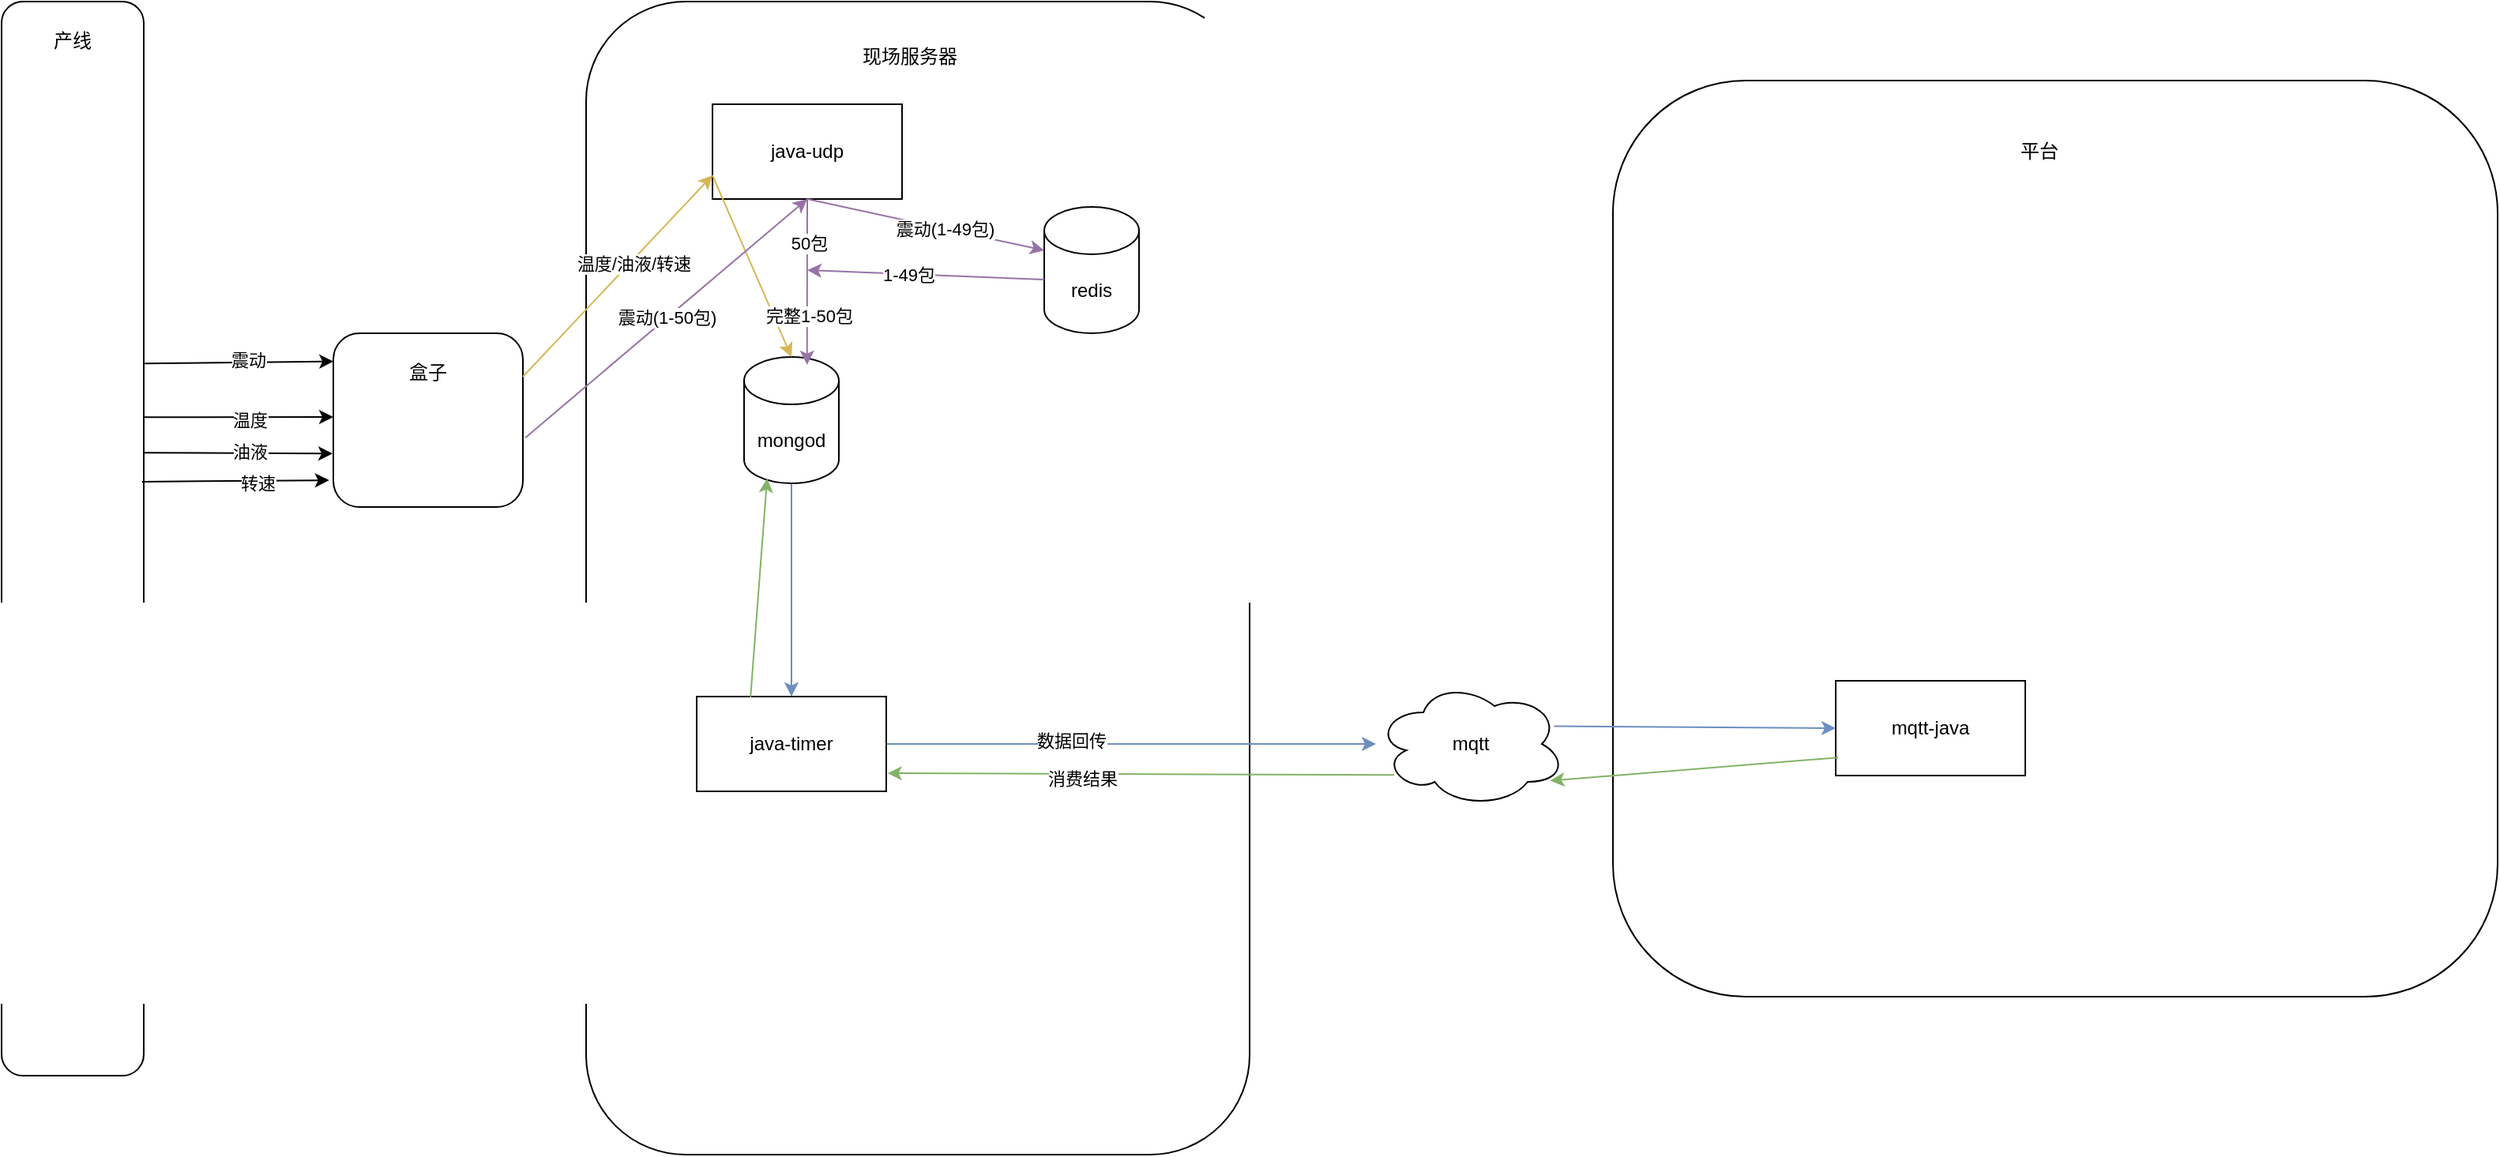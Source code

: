 <mxfile version="16.6.1" type="github" pages="2">
  <diagram id="BPLX_zdH6N8bo_xgpreE" name="Page-1">
    <mxGraphModel dx="1830" dy="1004" grid="1" gridSize="10" guides="1" tooltips="1" connect="1" arrows="1" fold="1" page="1" pageScale="1" pageWidth="827" pageHeight="1169" math="0" shadow="0">
      <root>
        <mxCell id="0" />
        <mxCell id="1" parent="0" />
        <mxCell id="DFOPHjx_0iZKddiR_Eg2-2" value="" style="rounded=1;whiteSpace=wrap;html=1;" parent="1" vertex="1">
          <mxGeometry x="20" y="100" width="90" height="680" as="geometry" />
        </mxCell>
        <mxCell id="DFOPHjx_0iZKddiR_Eg2-3" value="产线" style="text;html=1;strokeColor=none;fillColor=none;align=center;verticalAlign=middle;whiteSpace=wrap;rounded=0;" parent="1" vertex="1">
          <mxGeometry x="35" y="110" width="60" height="30" as="geometry" />
        </mxCell>
        <mxCell id="DFOPHjx_0iZKddiR_Eg2-4" value="" style="rounded=1;whiteSpace=wrap;html=1;" parent="1" vertex="1">
          <mxGeometry x="230" y="310" width="120" height="110" as="geometry" />
        </mxCell>
        <mxCell id="DFOPHjx_0iZKddiR_Eg2-5" value="盒子" style="text;html=1;strokeColor=none;fillColor=none;align=center;verticalAlign=middle;whiteSpace=wrap;rounded=0;" parent="1" vertex="1">
          <mxGeometry x="260" y="320" width="60" height="30" as="geometry" />
        </mxCell>
        <mxCell id="DFOPHjx_0iZKddiR_Eg2-10" value="" style="endArrow=classic;html=1;rounded=0;elbow=vertical;exitX=1.007;exitY=0.337;exitDx=0;exitDy=0;exitPerimeter=0;entryX=0.001;entryY=0.162;entryDx=0;entryDy=0;entryPerimeter=0;" parent="1" source="DFOPHjx_0iZKddiR_Eg2-2" target="DFOPHjx_0iZKddiR_Eg2-4" edge="1">
          <mxGeometry width="50" height="50" relative="1" as="geometry">
            <mxPoint x="120" y="370" as="sourcePoint" />
            <mxPoint x="260" y="340" as="targetPoint" />
          </mxGeometry>
        </mxCell>
        <mxCell id="DFOPHjx_0iZKddiR_Eg2-13" value="震动" style="edgeLabel;html=1;align=center;verticalAlign=middle;resizable=0;points=[];" parent="DFOPHjx_0iZKddiR_Eg2-10" vertex="1" connectable="0">
          <mxGeometry x="0.091" y="2" relative="1" as="geometry">
            <mxPoint as="offset" />
          </mxGeometry>
        </mxCell>
        <mxCell id="DFOPHjx_0iZKddiR_Eg2-11" value="" style="endArrow=classic;html=1;rounded=0;elbow=vertical;exitX=0.996;exitY=0.387;exitDx=0;exitDy=0;exitPerimeter=0;" parent="1" source="DFOPHjx_0iZKddiR_Eg2-2" edge="1">
          <mxGeometry width="50" height="50" relative="1" as="geometry">
            <mxPoint x="120" y="410" as="sourcePoint" />
            <mxPoint x="230" y="363" as="targetPoint" />
          </mxGeometry>
        </mxCell>
        <mxCell id="DFOPHjx_0iZKddiR_Eg2-14" value="温度" style="edgeLabel;html=1;align=center;verticalAlign=middle;resizable=0;points=[];" parent="DFOPHjx_0iZKddiR_Eg2-11" vertex="1" connectable="0">
          <mxGeometry x="0.122" y="-2" relative="1" as="geometry">
            <mxPoint as="offset" />
          </mxGeometry>
        </mxCell>
        <mxCell id="DFOPHjx_0iZKddiR_Eg2-12" value="" style="endArrow=classic;html=1;rounded=0;elbow=vertical;exitX=1.006;exitY=0.42;exitDx=0;exitDy=0;exitPerimeter=0;entryX=-0.004;entryY=0.692;entryDx=0;entryDy=0;entryPerimeter=0;" parent="1" source="DFOPHjx_0iZKddiR_Eg2-2" target="DFOPHjx_0iZKddiR_Eg2-4" edge="1">
          <mxGeometry width="50" height="50" relative="1" as="geometry">
            <mxPoint x="170" y="490" as="sourcePoint" />
            <mxPoint x="220" y="440" as="targetPoint" />
          </mxGeometry>
        </mxCell>
        <mxCell id="DFOPHjx_0iZKddiR_Eg2-15" value="油液" style="edgeLabel;html=1;align=center;verticalAlign=middle;resizable=0;points=[];" parent="DFOPHjx_0iZKddiR_Eg2-12" vertex="1" connectable="0">
          <mxGeometry x="0.109" y="1" relative="1" as="geometry">
            <mxPoint as="offset" />
          </mxGeometry>
        </mxCell>
        <mxCell id="DFOPHjx_0iZKddiR_Eg2-16" value="" style="endArrow=classic;html=1;rounded=0;elbow=vertical;exitX=0.988;exitY=0.447;exitDx=0;exitDy=0;exitPerimeter=0;entryX=-0.022;entryY=0.846;entryDx=0;entryDy=0;entryPerimeter=0;" parent="1" source="DFOPHjx_0iZKddiR_Eg2-2" target="DFOPHjx_0iZKddiR_Eg2-4" edge="1">
          <mxGeometry width="50" height="50" relative="1" as="geometry">
            <mxPoint x="150" y="460" as="sourcePoint" />
            <mxPoint x="200" y="410" as="targetPoint" />
          </mxGeometry>
        </mxCell>
        <mxCell id="DFOPHjx_0iZKddiR_Eg2-17" value="转速" style="edgeLabel;html=1;align=center;verticalAlign=middle;resizable=0;points=[];" parent="DFOPHjx_0iZKddiR_Eg2-16" vertex="1" connectable="0">
          <mxGeometry x="0.223" y="-1" relative="1" as="geometry">
            <mxPoint as="offset" />
          </mxGeometry>
        </mxCell>
        <mxCell id="DFOPHjx_0iZKddiR_Eg2-19" value="" style="rounded=1;whiteSpace=wrap;html=1;" parent="1" vertex="1">
          <mxGeometry x="390" y="100" width="420" height="730" as="geometry" />
        </mxCell>
        <mxCell id="DFOPHjx_0iZKddiR_Eg2-21" value="现场服务器" style="text;html=1;strokeColor=none;fillColor=none;align=center;verticalAlign=middle;whiteSpace=wrap;rounded=0;" parent="1" vertex="1">
          <mxGeometry x="560" y="120" width="70" height="30" as="geometry" />
        </mxCell>
        <mxCell id="DFOPHjx_0iZKddiR_Eg2-22" value="java-udp" style="rounded=0;whiteSpace=wrap;html=1;" parent="1" vertex="1">
          <mxGeometry x="470" y="165" width="120" height="60" as="geometry" />
        </mxCell>
        <mxCell id="DFOPHjx_0iZKddiR_Eg2-24" value="redis" style="shape=cylinder3;whiteSpace=wrap;html=1;boundedLbl=1;backgroundOutline=1;size=15;" parent="1" vertex="1">
          <mxGeometry x="680" y="230" width="60" height="80" as="geometry" />
        </mxCell>
        <mxCell id="DFOPHjx_0iZKddiR_Eg2-42" style="edgeStyle=orthogonalEdgeStyle;rounded=0;orthogonalLoop=1;jettySize=auto;html=1;elbow=vertical;entryX=0.5;entryY=0;entryDx=0;entryDy=0;fillColor=#dae8fc;strokeColor=#6c8ebf;" parent="1" source="DFOPHjx_0iZKddiR_Eg2-25" target="DFOPHjx_0iZKddiR_Eg2-26" edge="1">
          <mxGeometry relative="1" as="geometry" />
        </mxCell>
        <mxCell id="DFOPHjx_0iZKddiR_Eg2-25" value="mongod" style="shape=cylinder3;whiteSpace=wrap;html=1;boundedLbl=1;backgroundOutline=1;size=15;" parent="1" vertex="1">
          <mxGeometry x="490" y="325" width="60" height="80" as="geometry" />
        </mxCell>
        <mxCell id="DFOPHjx_0iZKddiR_Eg2-44" style="edgeStyle=orthogonalEdgeStyle;rounded=0;orthogonalLoop=1;jettySize=auto;html=1;elbow=vertical;fillColor=#dae8fc;strokeColor=#6c8ebf;" parent="1" source="DFOPHjx_0iZKddiR_Eg2-26" target="DFOPHjx_0iZKddiR_Eg2-30" edge="1">
          <mxGeometry relative="1" as="geometry" />
        </mxCell>
        <mxCell id="DFOPHjx_0iZKddiR_Eg2-51" value="数据回传" style="edgeLabel;html=1;align=center;verticalAlign=middle;resizable=0;points=[];" parent="DFOPHjx_0iZKddiR_Eg2-44" vertex="1" connectable="0">
          <mxGeometry x="-0.245" y="2" relative="1" as="geometry">
            <mxPoint as="offset" />
          </mxGeometry>
        </mxCell>
        <mxCell id="DFOPHjx_0iZKddiR_Eg2-26" value="java-timer" style="rounded=0;whiteSpace=wrap;html=1;" parent="1" vertex="1">
          <mxGeometry x="460" y="540" width="120" height="60" as="geometry" />
        </mxCell>
        <mxCell id="DFOPHjx_0iZKddiR_Eg2-28" value="" style="rounded=1;whiteSpace=wrap;html=1;" parent="1" vertex="1">
          <mxGeometry x="1040" y="150" width="560" height="580" as="geometry" />
        </mxCell>
        <mxCell id="DFOPHjx_0iZKddiR_Eg2-29" value="平台" style="text;html=1;strokeColor=none;fillColor=none;align=center;verticalAlign=middle;whiteSpace=wrap;rounded=0;" parent="1" vertex="1">
          <mxGeometry x="1280" y="180" width="60" height="30" as="geometry" />
        </mxCell>
        <mxCell id="DFOPHjx_0iZKddiR_Eg2-30" value="mqtt" style="ellipse;shape=cloud;whiteSpace=wrap;html=1;" parent="1" vertex="1">
          <mxGeometry x="890" y="530" width="120" height="80" as="geometry" />
        </mxCell>
        <mxCell id="DFOPHjx_0iZKddiR_Eg2-31" value="" style="endArrow=classic;html=1;rounded=0;elbow=vertical;exitX=1;exitY=0.25;exitDx=0;exitDy=0;entryX=0;entryY=0.75;entryDx=0;entryDy=0;fillColor=#fff2cc;strokeColor=#d6b656;" parent="1" source="DFOPHjx_0iZKddiR_Eg2-4" target="DFOPHjx_0iZKddiR_Eg2-22" edge="1">
          <mxGeometry width="50" height="50" relative="1" as="geometry">
            <mxPoint x="320" y="240" as="sourcePoint" />
            <mxPoint x="370" y="190" as="targetPoint" />
          </mxGeometry>
        </mxCell>
        <mxCell id="DFOPHjx_0iZKddiR_Eg2-32" value="温度/油液/转速" style="edgeLabel;html=1;align=center;verticalAlign=middle;resizable=0;points=[];" parent="DFOPHjx_0iZKddiR_Eg2-31" vertex="1" connectable="0">
          <mxGeometry x="0.15" y="-1" relative="1" as="geometry">
            <mxPoint y="1" as="offset" />
          </mxGeometry>
        </mxCell>
        <mxCell id="DFOPHjx_0iZKddiR_Eg2-33" value="" style="endArrow=classic;html=1;rounded=0;elbow=vertical;exitX=0;exitY=0.75;exitDx=0;exitDy=0;entryX=0.5;entryY=0;entryDx=0;entryDy=0;entryPerimeter=0;fillColor=#fff2cc;strokeColor=#d6b656;" parent="1" source="DFOPHjx_0iZKddiR_Eg2-22" target="DFOPHjx_0iZKddiR_Eg2-25" edge="1">
          <mxGeometry width="50" height="50" relative="1" as="geometry">
            <mxPoint x="490" y="300" as="sourcePoint" />
            <mxPoint x="540" y="250" as="targetPoint" />
          </mxGeometry>
        </mxCell>
        <mxCell id="DFOPHjx_0iZKddiR_Eg2-34" value="震动(1-50包)" style="endArrow=classic;html=1;rounded=0;elbow=vertical;exitX=1.013;exitY=0.601;exitDx=0;exitDy=0;exitPerimeter=0;entryX=0.5;entryY=1;entryDx=0;entryDy=0;fillColor=#e1d5e7;strokeColor=#9673a6;" parent="1" source="DFOPHjx_0iZKddiR_Eg2-4" target="DFOPHjx_0iZKddiR_Eg2-22" edge="1">
          <mxGeometry width="50" height="50" relative="1" as="geometry">
            <mxPoint x="420" y="430" as="sourcePoint" />
            <mxPoint x="470" y="380" as="targetPoint" />
          </mxGeometry>
        </mxCell>
        <mxCell id="DFOPHjx_0iZKddiR_Eg2-35" value="" style="endArrow=classic;html=1;rounded=0;elbow=vertical;exitX=0.5;exitY=1;exitDx=0;exitDy=0;entryX=0;entryY=0;entryDx=0;entryDy=27.5;entryPerimeter=0;fillColor=#e1d5e7;strokeColor=#9673a6;" parent="1" source="DFOPHjx_0iZKddiR_Eg2-22" target="DFOPHjx_0iZKddiR_Eg2-24" edge="1">
          <mxGeometry width="50" height="50" relative="1" as="geometry">
            <mxPoint x="580" y="310" as="sourcePoint" />
            <mxPoint x="630" y="260" as="targetPoint" />
          </mxGeometry>
        </mxCell>
        <mxCell id="DFOPHjx_0iZKddiR_Eg2-36" value="震动(1-49包)" style="edgeLabel;html=1;align=center;verticalAlign=middle;resizable=0;points=[];" parent="DFOPHjx_0iZKddiR_Eg2-35" vertex="1" connectable="0">
          <mxGeometry x="0.158" relative="1" as="geometry">
            <mxPoint as="offset" />
          </mxGeometry>
        </mxCell>
        <mxCell id="DFOPHjx_0iZKddiR_Eg2-37" value="" style="endArrow=classic;html=1;rounded=0;elbow=vertical;exitX=0.5;exitY=1;exitDx=0;exitDy=0;entryX=0.333;entryY=0.315;entryDx=0;entryDy=0;entryPerimeter=0;fillColor=#e1d5e7;strokeColor=#9673a6;" parent="1" source="DFOPHjx_0iZKddiR_Eg2-22" target="DFOPHjx_0iZKddiR_Eg2-19" edge="1">
          <mxGeometry width="50" height="50" relative="1" as="geometry">
            <mxPoint x="530" y="230" as="sourcePoint" />
            <mxPoint x="720" y="340" as="targetPoint" />
          </mxGeometry>
        </mxCell>
        <mxCell id="DFOPHjx_0iZKddiR_Eg2-39" value="50包" style="edgeLabel;html=1;align=center;verticalAlign=middle;resizable=0;points=[];" parent="DFOPHjx_0iZKddiR_Eg2-37" vertex="1" connectable="0">
          <mxGeometry x="-0.469" y="1" relative="1" as="geometry">
            <mxPoint as="offset" />
          </mxGeometry>
        </mxCell>
        <mxCell id="DFOPHjx_0iZKddiR_Eg2-41" value="完整1-50包" style="edgeLabel;html=1;align=center;verticalAlign=middle;resizable=0;points=[];" parent="DFOPHjx_0iZKddiR_Eg2-37" vertex="1" connectable="0">
          <mxGeometry x="0.411" y="1" relative="1" as="geometry">
            <mxPoint as="offset" />
          </mxGeometry>
        </mxCell>
        <mxCell id="DFOPHjx_0iZKddiR_Eg2-38" value="" style="endArrow=classic;html=1;rounded=0;elbow=vertical;exitX=-0.001;exitY=0.575;exitDx=0;exitDy=0;exitPerimeter=0;fillColor=#e1d5e7;strokeColor=#9673a6;" parent="1" source="DFOPHjx_0iZKddiR_Eg2-24" edge="1">
          <mxGeometry width="50" height="50" relative="1" as="geometry">
            <mxPoint x="570" y="350" as="sourcePoint" />
            <mxPoint x="530" y="270" as="targetPoint" />
          </mxGeometry>
        </mxCell>
        <mxCell id="DFOPHjx_0iZKddiR_Eg2-40" value="1-49包" style="edgeLabel;html=1;align=center;verticalAlign=middle;resizable=0;points=[];" parent="DFOPHjx_0iZKddiR_Eg2-38" vertex="1" connectable="0">
          <mxGeometry x="0.155" relative="1" as="geometry">
            <mxPoint as="offset" />
          </mxGeometry>
        </mxCell>
        <mxCell id="DFOPHjx_0iZKddiR_Eg2-45" value="mqtt-java" style="rounded=0;whiteSpace=wrap;html=1;" parent="1" vertex="1">
          <mxGeometry x="1181" y="530" width="120" height="60" as="geometry" />
        </mxCell>
        <mxCell id="DFOPHjx_0iZKddiR_Eg2-46" value="" style="endArrow=classic;html=1;rounded=0;elbow=vertical;exitX=0.939;exitY=0.36;exitDx=0;exitDy=0;exitPerimeter=0;entryX=0;entryY=0.5;entryDx=0;entryDy=0;fillColor=#dae8fc;strokeColor=#6c8ebf;" parent="1" source="DFOPHjx_0iZKddiR_Eg2-30" target="DFOPHjx_0iZKddiR_Eg2-45" edge="1">
          <mxGeometry width="50" height="50" relative="1" as="geometry">
            <mxPoint x="1120" y="460" as="sourcePoint" />
            <mxPoint x="1170" y="410" as="targetPoint" />
          </mxGeometry>
        </mxCell>
        <mxCell id="DFOPHjx_0iZKddiR_Eg2-47" value="" style="endArrow=classic;html=1;rounded=0;elbow=vertical;exitX=0.013;exitY=0.81;exitDx=0;exitDy=0;exitPerimeter=0;entryX=0.919;entryY=0.791;entryDx=0;entryDy=0;entryPerimeter=0;fillColor=#d5e8d4;strokeColor=#82b366;" parent="1" source="DFOPHjx_0iZKddiR_Eg2-45" target="DFOPHjx_0iZKddiR_Eg2-30" edge="1">
          <mxGeometry width="50" height="50" relative="1" as="geometry">
            <mxPoint x="950" y="870" as="sourcePoint" />
            <mxPoint x="1000" y="820" as="targetPoint" />
          </mxGeometry>
        </mxCell>
        <mxCell id="DFOPHjx_0iZKddiR_Eg2-48" value="" style="endArrow=classic;html=1;rounded=0;elbow=vertical;entryX=1.007;entryY=0.809;entryDx=0;entryDy=0;exitX=0.096;exitY=0.745;exitDx=0;exitDy=0;exitPerimeter=0;entryPerimeter=0;fillColor=#d5e8d4;strokeColor=#82b366;" parent="1" source="DFOPHjx_0iZKddiR_Eg2-30" target="DFOPHjx_0iZKddiR_Eg2-26" edge="1">
          <mxGeometry width="50" height="50" relative="1" as="geometry">
            <mxPoint x="940" y="760" as="sourcePoint" />
            <mxPoint x="990" y="710" as="targetPoint" />
          </mxGeometry>
        </mxCell>
        <mxCell id="DFOPHjx_0iZKddiR_Eg2-52" value="消费结果" style="edgeLabel;html=1;align=center;verticalAlign=middle;resizable=0;points=[];" parent="DFOPHjx_0iZKddiR_Eg2-48" vertex="1" connectable="0">
          <mxGeometry x="0.234" y="3" relative="1" as="geometry">
            <mxPoint as="offset" />
          </mxGeometry>
        </mxCell>
        <mxCell id="DFOPHjx_0iZKddiR_Eg2-49" value="" style="endArrow=classic;html=1;rounded=0;elbow=vertical;exitX=0.284;exitY=0.007;exitDx=0;exitDy=0;exitPerimeter=0;entryX=0.243;entryY=0.961;entryDx=0;entryDy=0;entryPerimeter=0;fillColor=#d5e8d4;strokeColor=#82b366;" parent="1" source="DFOPHjx_0iZKddiR_Eg2-26" target="DFOPHjx_0iZKddiR_Eg2-25" edge="1">
          <mxGeometry width="50" height="50" relative="1" as="geometry">
            <mxPoint x="450" y="520" as="sourcePoint" />
            <mxPoint x="500" y="470" as="targetPoint" />
          </mxGeometry>
        </mxCell>
      </root>
    </mxGraphModel>
  </diagram>
  <diagram id="3t3OWzbOvQ15XbjgDXnn" name="Page-2">
    <mxGraphModel dx="1262" dy="692" grid="1" gridSize="10" guides="1" tooltips="1" connect="1" arrows="1" fold="1" page="1" pageScale="1" pageWidth="827" pageHeight="1169" math="0" shadow="0">
      <root>
        <mxCell id="sN5b08nfrMe0N_BmBH08-0" />
        <mxCell id="sN5b08nfrMe0N_BmBH08-1" parent="sN5b08nfrMe0N_BmBH08-0" />
        <mxCell id="xgLqqH-70hBKpaBER36Q-0" value="" style="rounded=1;whiteSpace=wrap;html=1;" parent="sN5b08nfrMe0N_BmBH08-1" vertex="1">
          <mxGeometry x="30" y="110" width="90" height="680" as="geometry" />
        </mxCell>
        <mxCell id="xgLqqH-70hBKpaBER36Q-1" value="产线" style="text;html=1;strokeColor=none;fillColor=none;align=center;verticalAlign=middle;whiteSpace=wrap;rounded=0;" parent="sN5b08nfrMe0N_BmBH08-1" vertex="1">
          <mxGeometry x="45" y="120" width="60" height="30" as="geometry" />
        </mxCell>
        <mxCell id="xgLqqH-70hBKpaBER36Q-2" value="" style="rounded=1;whiteSpace=wrap;html=1;" parent="sN5b08nfrMe0N_BmBH08-1" vertex="1">
          <mxGeometry x="240" y="320" width="120" height="110" as="geometry" />
        </mxCell>
        <mxCell id="xgLqqH-70hBKpaBER36Q-3" value="盒子" style="text;html=1;strokeColor=none;fillColor=none;align=center;verticalAlign=middle;whiteSpace=wrap;rounded=0;" parent="sN5b08nfrMe0N_BmBH08-1" vertex="1">
          <mxGeometry x="270" y="330" width="60" height="30" as="geometry" />
        </mxCell>
        <mxCell id="xgLqqH-70hBKpaBER36Q-4" value="" style="endArrow=classic;html=1;rounded=0;elbow=vertical;exitX=1.007;exitY=0.337;exitDx=0;exitDy=0;exitPerimeter=0;entryX=0.001;entryY=0.162;entryDx=0;entryDy=0;entryPerimeter=0;" parent="sN5b08nfrMe0N_BmBH08-1" source="xgLqqH-70hBKpaBER36Q-0" target="xgLqqH-70hBKpaBER36Q-2" edge="1">
          <mxGeometry width="50" height="50" relative="1" as="geometry">
            <mxPoint x="130" y="380" as="sourcePoint" />
            <mxPoint x="270" y="350" as="targetPoint" />
          </mxGeometry>
        </mxCell>
        <mxCell id="xgLqqH-70hBKpaBER36Q-5" value="震动" style="edgeLabel;html=1;align=center;verticalAlign=middle;resizable=0;points=[];" parent="xgLqqH-70hBKpaBER36Q-4" vertex="1" connectable="0">
          <mxGeometry x="0.091" y="2" relative="1" as="geometry">
            <mxPoint as="offset" />
          </mxGeometry>
        </mxCell>
        <mxCell id="xgLqqH-70hBKpaBER36Q-6" value="" style="endArrow=classic;html=1;rounded=0;elbow=vertical;exitX=0.996;exitY=0.387;exitDx=0;exitDy=0;exitPerimeter=0;" parent="sN5b08nfrMe0N_BmBH08-1" source="xgLqqH-70hBKpaBER36Q-0" edge="1">
          <mxGeometry width="50" height="50" relative="1" as="geometry">
            <mxPoint x="130" y="420" as="sourcePoint" />
            <mxPoint x="240" y="373" as="targetPoint" />
          </mxGeometry>
        </mxCell>
        <mxCell id="xgLqqH-70hBKpaBER36Q-7" value="温度" style="edgeLabel;html=1;align=center;verticalAlign=middle;resizable=0;points=[];" parent="xgLqqH-70hBKpaBER36Q-6" vertex="1" connectable="0">
          <mxGeometry x="0.122" y="-2" relative="1" as="geometry">
            <mxPoint as="offset" />
          </mxGeometry>
        </mxCell>
        <mxCell id="xgLqqH-70hBKpaBER36Q-8" value="" style="endArrow=classic;html=1;rounded=0;elbow=vertical;exitX=1.006;exitY=0.42;exitDx=0;exitDy=0;exitPerimeter=0;entryX=-0.004;entryY=0.692;entryDx=0;entryDy=0;entryPerimeter=0;" parent="sN5b08nfrMe0N_BmBH08-1" source="xgLqqH-70hBKpaBER36Q-0" target="xgLqqH-70hBKpaBER36Q-2" edge="1">
          <mxGeometry width="50" height="50" relative="1" as="geometry">
            <mxPoint x="180" y="500" as="sourcePoint" />
            <mxPoint x="230" y="450" as="targetPoint" />
          </mxGeometry>
        </mxCell>
        <mxCell id="xgLqqH-70hBKpaBER36Q-9" value="油液" style="edgeLabel;html=1;align=center;verticalAlign=middle;resizable=0;points=[];" parent="xgLqqH-70hBKpaBER36Q-8" vertex="1" connectable="0">
          <mxGeometry x="0.109" y="1" relative="1" as="geometry">
            <mxPoint as="offset" />
          </mxGeometry>
        </mxCell>
        <mxCell id="xgLqqH-70hBKpaBER36Q-10" value="" style="endArrow=classic;html=1;rounded=0;elbow=vertical;exitX=0.988;exitY=0.447;exitDx=0;exitDy=0;exitPerimeter=0;entryX=-0.022;entryY=0.846;entryDx=0;entryDy=0;entryPerimeter=0;" parent="sN5b08nfrMe0N_BmBH08-1" source="xgLqqH-70hBKpaBER36Q-0" target="xgLqqH-70hBKpaBER36Q-2" edge="1">
          <mxGeometry width="50" height="50" relative="1" as="geometry">
            <mxPoint x="160" y="470" as="sourcePoint" />
            <mxPoint x="210" y="420" as="targetPoint" />
          </mxGeometry>
        </mxCell>
        <mxCell id="xgLqqH-70hBKpaBER36Q-11" value="转速" style="edgeLabel;html=1;align=center;verticalAlign=middle;resizable=0;points=[];" parent="xgLqqH-70hBKpaBER36Q-10" vertex="1" connectable="0">
          <mxGeometry x="0.223" y="-1" relative="1" as="geometry">
            <mxPoint as="offset" />
          </mxGeometry>
        </mxCell>
        <mxCell id="xgLqqH-70hBKpaBER36Q-12" value="" style="rounded=1;whiteSpace=wrap;html=1;" parent="sN5b08nfrMe0N_BmBH08-1" vertex="1">
          <mxGeometry x="400" y="110" width="420" height="730" as="geometry" />
        </mxCell>
        <mxCell id="xgLqqH-70hBKpaBER36Q-13" value="现场服务器" style="text;html=1;strokeColor=none;fillColor=none;align=center;verticalAlign=middle;whiteSpace=wrap;rounded=0;" parent="sN5b08nfrMe0N_BmBH08-1" vertex="1">
          <mxGeometry x="570" y="130" width="70" height="30" as="geometry" />
        </mxCell>
        <mxCell id="xgLqqH-70hBKpaBER36Q-14" value="" style="rounded=0;whiteSpace=wrap;html=1;" parent="sN5b08nfrMe0N_BmBH08-1" vertex="1">
          <mxGeometry x="500" y="290" width="120" height="140" as="geometry" />
        </mxCell>
        <mxCell id="xgLqqH-70hBKpaBER36Q-17" value="mongod" style="shape=cylinder3;whiteSpace=wrap;html=1;boundedLbl=1;backgroundOutline=1;size=15;" parent="sN5b08nfrMe0N_BmBH08-1" vertex="1">
          <mxGeometry x="690" y="150" width="60" height="80" as="geometry" />
        </mxCell>
        <mxCell id="xgLqqH-70hBKpaBER36Q-21" value="" style="rounded=1;whiteSpace=wrap;html=1;" parent="sN5b08nfrMe0N_BmBH08-1" vertex="1">
          <mxGeometry x="880" y="160" width="560" height="580" as="geometry" />
        </mxCell>
        <mxCell id="xgLqqH-70hBKpaBER36Q-22" value="平台" style="text;html=1;strokeColor=none;fillColor=none;align=center;verticalAlign=middle;whiteSpace=wrap;rounded=0;" parent="sN5b08nfrMe0N_BmBH08-1" vertex="1">
          <mxGeometry x="1290" y="190" width="60" height="30" as="geometry" />
        </mxCell>
        <mxCell id="xgLqqH-70hBKpaBER36Q-24" value="" style="endArrow=classic;html=1;rounded=0;elbow=vertical;exitX=0.992;exitY=0.188;exitDx=0;exitDy=0;entryX=-0.011;entryY=0.366;entryDx=0;entryDy=0;fillColor=#fff2cc;strokeColor=#d6b656;entryPerimeter=0;exitPerimeter=0;" parent="sN5b08nfrMe0N_BmBH08-1" source="xgLqqH-70hBKpaBER36Q-2" target="xgLqqH-70hBKpaBER36Q-14" edge="1">
          <mxGeometry width="50" height="50" relative="1" as="geometry">
            <mxPoint x="330" y="250" as="sourcePoint" />
            <mxPoint x="380" y="200" as="targetPoint" />
          </mxGeometry>
        </mxCell>
        <mxCell id="xgLqqH-70hBKpaBER36Q-25" value="温度/油液/转速" style="edgeLabel;html=1;align=center;verticalAlign=middle;resizable=0;points=[];" parent="xgLqqH-70hBKpaBER36Q-24" vertex="1" connectable="0">
          <mxGeometry x="0.15" y="-1" relative="1" as="geometry">
            <mxPoint y="1" as="offset" />
          </mxGeometry>
        </mxCell>
        <mxCell id="xgLqqH-70hBKpaBER36Q-26" value="" style="endArrow=classic;html=1;rounded=0;elbow=vertical;exitX=1;exitY=0.5;exitDx=0;exitDy=0;entryX=0;entryY=0.5;entryDx=0;entryDy=0;fillColor=#fff2cc;strokeColor=#d6b656;" parent="sN5b08nfrMe0N_BmBH08-1" source="xgLqqH-70hBKpaBER36Q-14" target="xgLqqH-70hBKpaBER36Q-35" edge="1">
          <mxGeometry width="50" height="50" relative="1" as="geometry">
            <mxPoint x="500" y="310" as="sourcePoint" />
            <mxPoint x="550" y="260" as="targetPoint" />
          </mxGeometry>
        </mxCell>
        <mxCell id="xgLqqH-70hBKpaBER36Q-41" value="http请求" style="edgeLabel;html=1;align=center;verticalAlign=middle;resizable=0;points=[];" parent="xgLqqH-70hBKpaBER36Q-26" vertex="1" connectable="0">
          <mxGeometry x="0.365" y="2" relative="1" as="geometry">
            <mxPoint as="offset" />
          </mxGeometry>
        </mxCell>
        <mxCell id="xgLqqH-70hBKpaBER36Q-27" value="震动(1-50包)" style="endArrow=classic;html=1;rounded=0;elbow=vertical;exitX=1.009;exitY=0.707;exitDx=0;exitDy=0;entryX=0;entryY=0.75;entryDx=0;entryDy=0;fillColor=#e1d5e7;strokeColor=#9673a6;exitPerimeter=0;" parent="sN5b08nfrMe0N_BmBH08-1" source="xgLqqH-70hBKpaBER36Q-2" target="xgLqqH-70hBKpaBER36Q-14" edge="1">
          <mxGeometry width="50" height="50" relative="1" as="geometry">
            <mxPoint x="430" y="440" as="sourcePoint" />
            <mxPoint x="480" y="390" as="targetPoint" />
          </mxGeometry>
        </mxCell>
        <mxCell id="xgLqqH-70hBKpaBER36Q-35" value="mqtt-java" style="rounded=0;whiteSpace=wrap;html=1;" parent="sN5b08nfrMe0N_BmBH08-1" vertex="1">
          <mxGeometry x="960" y="317.5" width="120" height="85" as="geometry" />
        </mxCell>
        <mxCell id="xgLqqH-70hBKpaBER36Q-42" value="" style="endArrow=classic;html=1;rounded=0;elbow=vertical;dashed=1;dashPattern=1 2;exitX=0;exitY=0.25;exitDx=0;exitDy=0;entryX=0.994;entryY=0.31;entryDx=0;entryDy=0;entryPerimeter=0;" parent="sN5b08nfrMe0N_BmBH08-1" source="xgLqqH-70hBKpaBER36Q-35" target="xgLqqH-70hBKpaBER36Q-14" edge="1">
          <mxGeometry width="50" height="50" relative="1" as="geometry">
            <mxPoint x="800" y="340" as="sourcePoint" />
            <mxPoint x="790" y="270" as="targetPoint" />
          </mxGeometry>
        </mxCell>
        <mxCell id="xgLqqH-70hBKpaBER36Q-43" value="失败" style="edgeLabel;html=1;align=center;verticalAlign=middle;resizable=0;points=[];" parent="xgLqqH-70hBKpaBER36Q-42" vertex="1" connectable="0">
          <mxGeometry x="-0.345" y="-3" relative="1" as="geometry">
            <mxPoint as="offset" />
          </mxGeometry>
        </mxCell>
        <mxCell id="xgLqqH-70hBKpaBER36Q-44" value="失败" style="endArrow=classic;html=1;rounded=0;dashed=1;dashPattern=1 2;elbow=vertical;exitX=1.02;exitY=0.284;exitDx=0;exitDy=0;entryX=0.423;entryY=1;entryDx=0;entryDy=0;entryPerimeter=0;exitPerimeter=0;" parent="sN5b08nfrMe0N_BmBH08-1" source="xgLqqH-70hBKpaBER36Q-14" target="xgLqqH-70hBKpaBER36Q-17" edge="1">
          <mxGeometry width="50" height="50" relative="1" as="geometry">
            <mxPoint x="690" y="280" as="sourcePoint" />
            <mxPoint x="740" y="230" as="targetPoint" />
            <Array as="points">
              <mxPoint x="680" y="270" />
            </Array>
          </mxGeometry>
        </mxCell>
        <mxCell id="xgLqqH-70hBKpaBER36Q-45" value="" style="endArrow=classic;html=1;rounded=0;elbow=vertical;exitX=1;exitY=0.75;exitDx=0;exitDy=0;entryX=0.004;entryY=0.895;entryDx=0;entryDy=0;entryPerimeter=0;fillColor=#e1d5e7;strokeColor=#9673a6;" parent="sN5b08nfrMe0N_BmBH08-1" source="xgLqqH-70hBKpaBER36Q-14" target="xgLqqH-70hBKpaBER36Q-35" edge="1">
          <mxGeometry width="50" height="50" relative="1" as="geometry">
            <mxPoint x="670" y="430" as="sourcePoint" />
            <mxPoint x="720" y="380" as="targetPoint" />
          </mxGeometry>
        </mxCell>
        <mxCell id="xgLqqH-70hBKpaBER36Q-46" value="" style="endArrow=classic;html=1;rounded=0;dashed=1;dashPattern=1 2;elbow=vertical;exitX=0;exitY=0.75;exitDx=0;exitDy=0;entryX=1;entryY=0.75;entryDx=0;entryDy=0;fillColor=#e1d5e7;strokeColor=#9673a6;" parent="sN5b08nfrMe0N_BmBH08-1" source="xgLqqH-70hBKpaBER36Q-14" target="xgLqqH-70hBKpaBER36Q-14" edge="1">
          <mxGeometry width="50" height="50" relative="1" as="geometry">
            <mxPoint x="520" y="420" as="sourcePoint" />
            <mxPoint x="570" y="370" as="targetPoint" />
          </mxGeometry>
        </mxCell>
        <mxCell id="xgLqqH-70hBKpaBER36Q-47" value="整合50包数据" style="edgeLabel;html=1;align=center;verticalAlign=middle;resizable=0;points=[];fontColor=#EE99FF;" parent="xgLqqH-70hBKpaBER36Q-46" vertex="1" connectable="0">
          <mxGeometry x="-0.055" y="1" relative="1" as="geometry">
            <mxPoint as="offset" />
          </mxGeometry>
        </mxCell>
        <mxCell id="xgLqqH-70hBKpaBER36Q-48" value="" style="endArrow=classic;html=1;rounded=0;dashed=1;dashPattern=1 2;elbow=vertical;exitX=0.982;exitY=0.776;exitDx=0;exitDy=0;exitPerimeter=0;entryX=0.006;entryY=0.089;entryDx=0;entryDy=0;entryPerimeter=0;" parent="sN5b08nfrMe0N_BmBH08-1" source="xgLqqH-70hBKpaBER36Q-17" target="xgLqqH-70hBKpaBER36Q-35" edge="1">
          <mxGeometry width="50" height="50" relative="1" as="geometry">
            <mxPoint x="870" y="260" as="sourcePoint" />
            <mxPoint x="920" y="210" as="targetPoint" />
          </mxGeometry>
        </mxCell>
        <mxCell id="xgLqqH-70hBKpaBER36Q-49" value="失败数据回传" style="edgeLabel;html=1;align=center;verticalAlign=middle;resizable=0;points=[];" parent="xgLqqH-70hBKpaBER36Q-48" vertex="1" connectable="0">
          <mxGeometry x="-0.215" y="1" relative="1" as="geometry">
            <mxPoint as="offset" />
          </mxGeometry>
        </mxCell>
        <mxCell id="xgLqqH-70hBKpaBER36Q-50" value="&lt;font color=&quot;#000000&quot;&gt;java程序&lt;/font&gt;" style="text;html=1;strokeColor=none;fillColor=none;align=center;verticalAlign=middle;whiteSpace=wrap;rounded=0;fontColor=#EE99FF;" parent="sN5b08nfrMe0N_BmBH08-1" vertex="1">
          <mxGeometry x="530" y="300" width="60" height="30" as="geometry" />
        </mxCell>
      </root>
    </mxGraphModel>
  </diagram>
</mxfile>
